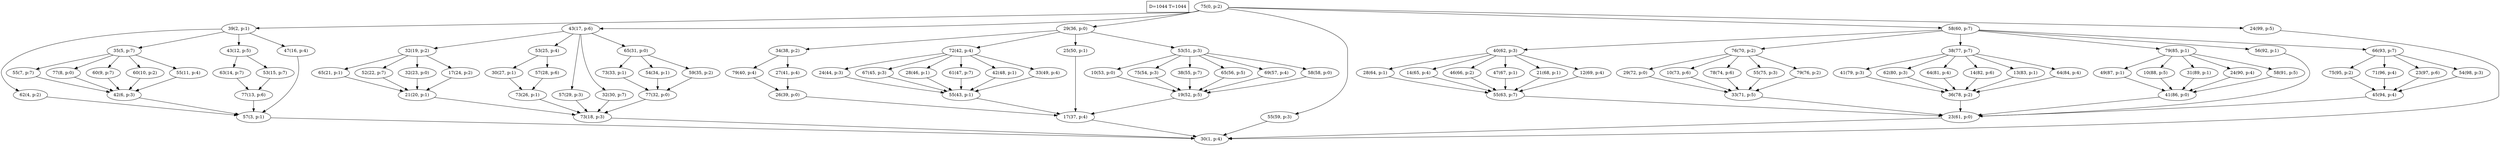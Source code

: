digraph Task {
i [shape=box, label="D=1044 T=1044"]; 
0 [label="75(0, p:2)"];
1 [label="30(1, p:4)"];
2 [label="39(2, p:1)"];
3 [label="57(3, p:1)"];
4 [label="62(4, p:2)"];
5 [label="35(5, p:7)"];
6 [label="42(6, p:3)"];
7 [label="55(7, p:7)"];
8 [label="77(8, p:0)"];
9 [label="60(9, p:7)"];
10 [label="60(10, p:2)"];
11 [label="55(11, p:4)"];
12 [label="43(12, p:5)"];
13 [label="77(13, p:6)"];
14 [label="63(14, p:7)"];
15 [label="53(15, p:7)"];
16 [label="47(16, p:4)"];
17 [label="43(17, p:6)"];
18 [label="73(18, p:3)"];
19 [label="32(19, p:2)"];
20 [label="21(20, p:1)"];
21 [label="65(21, p:1)"];
22 [label="52(22, p:7)"];
23 [label="32(23, p:0)"];
24 [label="17(24, p:2)"];
25 [label="53(25, p:4)"];
26 [label="73(26, p:1)"];
27 [label="30(27, p:1)"];
28 [label="57(28, p:6)"];
29 [label="57(29, p:3)"];
30 [label="32(30, p:7)"];
31 [label="65(31, p:0)"];
32 [label="77(32, p:0)"];
33 [label="73(33, p:1)"];
34 [label="54(34, p:1)"];
35 [label="59(35, p:2)"];
36 [label="29(36, p:0)"];
37 [label="17(37, p:4)"];
38 [label="34(38, p:2)"];
39 [label="26(39, p:0)"];
40 [label="79(40, p:4)"];
41 [label="27(41, p:4)"];
42 [label="72(42, p:4)"];
43 [label="55(43, p:1)"];
44 [label="24(44, p:3)"];
45 [label="67(45, p:3)"];
46 [label="28(46, p:1)"];
47 [label="61(47, p:7)"];
48 [label="42(48, p:1)"];
49 [label="33(49, p:4)"];
50 [label="25(50, p:1)"];
51 [label="53(51, p:3)"];
52 [label="19(52, p:5)"];
53 [label="10(53, p:0)"];
54 [label="75(54, p:3)"];
55 [label="38(55, p:7)"];
56 [label="65(56, p:5)"];
57 [label="69(57, p:4)"];
58 [label="58(58, p:0)"];
59 [label="55(59, p:3)"];
60 [label="58(60, p:7)"];
61 [label="23(61, p:0)"];
62 [label="40(62, p:3)"];
63 [label="55(63, p:7)"];
64 [label="28(64, p:1)"];
65 [label="14(65, p:4)"];
66 [label="46(66, p:2)"];
67 [label="47(67, p:1)"];
68 [label="21(68, p:1)"];
69 [label="12(69, p:4)"];
70 [label="76(70, p:2)"];
71 [label="33(71, p:5)"];
72 [label="29(72, p:0)"];
73 [label="10(73, p:6)"];
74 [label="78(74, p:6)"];
75 [label="55(75, p:3)"];
76 [label="79(76, p:2)"];
77 [label="38(77, p:7)"];
78 [label="36(78, p:2)"];
79 [label="41(79, p:3)"];
80 [label="62(80, p:3)"];
81 [label="64(81, p:4)"];
82 [label="14(82, p:6)"];
83 [label="13(83, p:1)"];
84 [label="64(84, p:4)"];
85 [label="79(85, p:1)"];
86 [label="41(86, p:0)"];
87 [label="49(87, p:1)"];
88 [label="10(88, p:5)"];
89 [label="31(89, p:1)"];
90 [label="24(90, p:4)"];
91 [label="58(91, p:5)"];
92 [label="56(92, p:1)"];
93 [label="66(93, p:7)"];
94 [label="45(94, p:4)"];
95 [label="75(95, p:2)"];
96 [label="71(96, p:4)"];
97 [label="23(97, p:6)"];
98 [label="54(98, p:3)"];
99 [label="24(99, p:5)"];
0 -> 2;
0 -> 17;
0 -> 36;
0 -> 59;
0 -> 60;
0 -> 99;
2 -> 4;
2 -> 5;
2 -> 12;
2 -> 16;
3 -> 1;
4 -> 3;
5 -> 7;
5 -> 8;
5 -> 9;
5 -> 10;
5 -> 11;
6 -> 3;
7 -> 6;
8 -> 6;
9 -> 6;
10 -> 6;
11 -> 6;
12 -> 14;
12 -> 15;
13 -> 3;
14 -> 13;
15 -> 13;
16 -> 3;
17 -> 19;
17 -> 25;
17 -> 29;
17 -> 30;
17 -> 31;
18 -> 1;
19 -> 21;
19 -> 22;
19 -> 23;
19 -> 24;
20 -> 18;
21 -> 20;
22 -> 20;
23 -> 20;
24 -> 20;
25 -> 27;
25 -> 28;
26 -> 18;
27 -> 26;
28 -> 26;
29 -> 18;
30 -> 18;
31 -> 33;
31 -> 34;
31 -> 35;
32 -> 18;
33 -> 32;
34 -> 32;
35 -> 32;
36 -> 38;
36 -> 42;
36 -> 50;
36 -> 51;
37 -> 1;
38 -> 40;
38 -> 41;
39 -> 37;
40 -> 39;
41 -> 39;
42 -> 44;
42 -> 45;
42 -> 46;
42 -> 47;
42 -> 48;
42 -> 49;
43 -> 37;
44 -> 43;
45 -> 43;
46 -> 43;
47 -> 43;
48 -> 43;
49 -> 43;
50 -> 37;
51 -> 53;
51 -> 54;
51 -> 55;
51 -> 56;
51 -> 57;
51 -> 58;
52 -> 37;
53 -> 52;
54 -> 52;
55 -> 52;
56 -> 52;
57 -> 52;
58 -> 52;
59 -> 1;
60 -> 62;
60 -> 70;
60 -> 77;
60 -> 85;
60 -> 92;
60 -> 93;
61 -> 1;
62 -> 64;
62 -> 65;
62 -> 66;
62 -> 67;
62 -> 68;
62 -> 69;
63 -> 61;
64 -> 63;
65 -> 63;
66 -> 63;
67 -> 63;
68 -> 63;
69 -> 63;
70 -> 72;
70 -> 73;
70 -> 74;
70 -> 75;
70 -> 76;
71 -> 61;
72 -> 71;
73 -> 71;
74 -> 71;
75 -> 71;
76 -> 71;
77 -> 79;
77 -> 80;
77 -> 81;
77 -> 82;
77 -> 83;
77 -> 84;
78 -> 61;
79 -> 78;
80 -> 78;
81 -> 78;
82 -> 78;
83 -> 78;
84 -> 78;
85 -> 87;
85 -> 88;
85 -> 89;
85 -> 90;
85 -> 91;
86 -> 61;
87 -> 86;
88 -> 86;
89 -> 86;
90 -> 86;
91 -> 86;
92 -> 61;
93 -> 95;
93 -> 96;
93 -> 97;
93 -> 98;
94 -> 61;
95 -> 94;
96 -> 94;
97 -> 94;
98 -> 94;
99 -> 1;
}